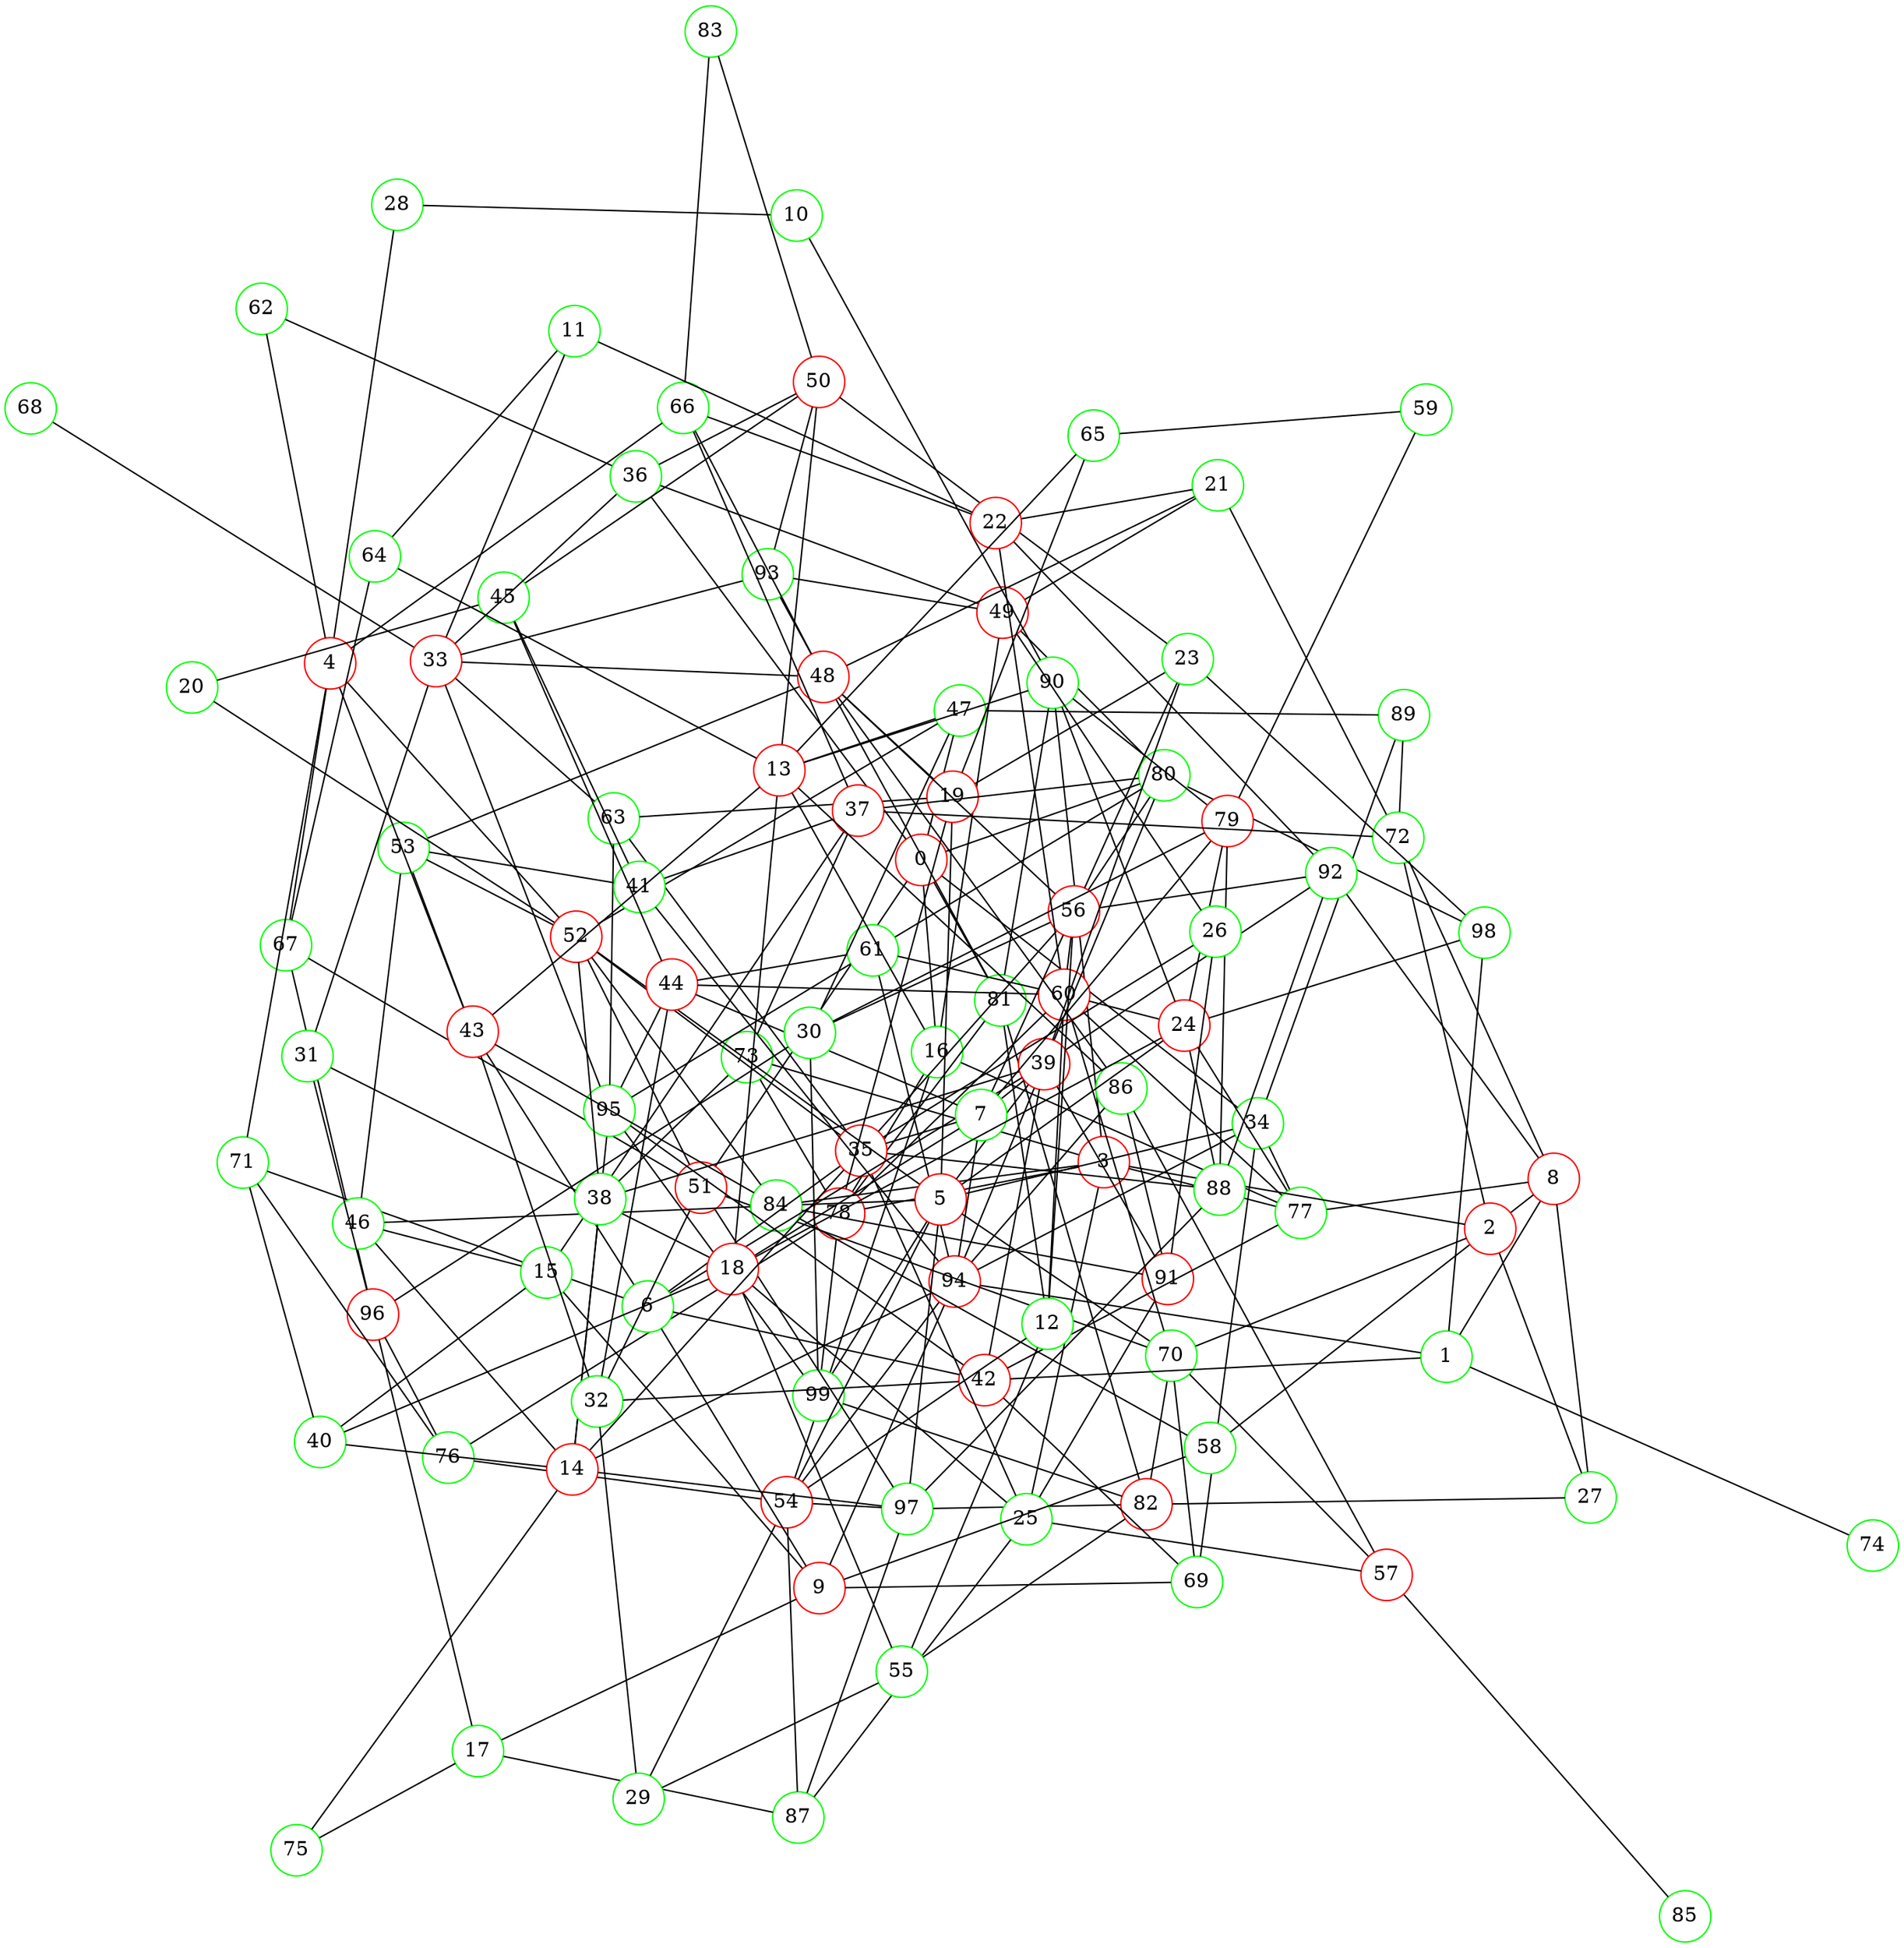 graph {
graph ["layout"="fdp"]
node ["style"="filled","fillcolor"="white","fixedsize"="true","shape"="circle"]
"0" ["color"="red"]
"16" ["color"="green"]
"49" ["color"="red"]
"80" ["color"="green"]
"98" ["color"="green"]
"93" ["color"="green"]
"54" ["color"="red"]
"97" ["color"="green"]
"87" ["color"="green"]
"76" ["color"="green"]
"96" ["color"="red"]
"78" ["color"="red"]
"81" ["color"="green"]
"82" ["color"="red"]
"99" ["color"="green"]
"90" ["color"="green"]
"94" ["color"="red"]
"77" ["color"="green"]
"34" ["color"="green"]
"69" ["color"="green"]
"70" ["color"="green"]
"89" ["color"="green"]
"51" ["color"="red"]
"67" ["color"="green"]
"52" ["color"="red"]
"84" ["color"="green"]
"91" ["color"="red"]
"53" ["color"="green"]
"36" ["color"="green"]
"50" ["color"="red"]
"83" ["color"="green"]
"62" ["color"="green"]
"47" ["color"="green"]
"1" ["color"="green"]
"8" ["color"="red"]
"72" ["color"="green"]
"58" ["color"="green"]
"27" ["color"="green"]
"92" ["color"="green"]
"42" ["color"="red"]
"95" ["color"="green"]
"74" ["color"="green"]
"2" ["color"="red"]
"3" ["color"="red"]
"25" ["color"="green"]
"35" ["color"="red"]
"56" ["color"="red"]
"60" ["color"="red"]
"61" ["color"="green"]
"88" ["color"="green"]
"63" ["color"="green"]
"57" ["color"="red"]
"85" ["color"="green"]
"86" ["color"="green"]
"73" ["color"="green"]
"4" ["color"="red"]
"66" ["color"="green"]
"71" ["color"="green"]
"43" ["color"="red"]
"28" ["color"="green"]
"5" ["color"="red"]
"19" ["color"="red"]
"48" ["color"="red"]
"65" ["color"="green"]
"23" ["color"="green"]
"39" ["color"="red"]
"24" ["color"="red"]
"79" ["color"="red"]
"6" ["color"="green"]
"9" ["color"="red"]
"17" ["color"="green"]
"75" ["color"="green"]
"15" ["color"="green"]
"37" ["color"="red"]
"41" ["color"="green"]
"45" ["color"="green"]
"40" ["color"="green"]
"46" ["color"="green"]
"7" ["color"="green"]
"18" ["color"="red"]
"55" ["color"="green"]
"31" ["color"="green"]
"33" ["color"="red"]
"68" ["color"="green"]
"44" ["color"="red"]
"10" ["color"="green"]
"11" ["color"="green"]
"64" ["color"="green"]
"22" ["color"="red"]
"12" ["color"="green"]
"13" ["color"="red"]
"14" ["color"="red"]
"38" ["color"="green"]
"20" ["color"="green"]
"21" ["color"="green"]
"26" ["color"="green"]
"29" ["color"="green"]
"32" ["color"="green"]
"30" ["color"="green"]
"59" ["color"="green"]
"0" -- "16"
"0" -- "80"
"0" -- "81"
"0" -- "34"
"0" -- "51"
"0" -- "36"
"0" -- "47"
"16" -- "49"
"16" -- "54"
"16" -- "77"
"16" -- "78"
"49" -- "80"
"49" -- "93"
"80" -- "98"
"54" -- "97"
"54" -- "87"
"54" -- "76"
"54" -- "94"
"87" -- "97"
"76" -- "96"
"76" -- "78"
"78" -- "81"
"78" -- "99"
"81" -- "82"
"81" -- "90"
"81" -- "93"
"82" -- "97"
"82" -- "99"
"34" -- "69"
"34" -- "89"
"34" -- "77"
"34" -- "94"
"69" -- "70"
"70" -- "82"
"51" -- "97"
"51" -- "67"
"51" -- "52"
"51" -- "70"
"67" -- "96"
"52" -- "84"
"52" -- "53"
"84" -- "91"
"36" -- "49"
"36" -- "50"
"36" -- "62"
"50" -- "83"
"50" -- "93"
"47" -- "52"
"47" -- "89"
"1" -- "98"
"1" -- "8"
"1" -- "42"
"1" -- "74"
"1" -- "94"
"8" -- "72"
"8" -- "58"
"8" -- "27"
"8" -- "92"
"8" -- "77"
"72" -- "89"
"58" -- "84"
"27" -- "82"
"42" -- "69"
"42" -- "77"
"42" -- "95"
"95" -- "99"
"2" -- "3"
"2" -- "70"
"2" -- "72"
"2" -- "27"
"3" -- "84"
"3" -- "25"
"3" -- "73"
"3" -- "90"
"3" -- "77"
"3" -- "78"
"25" -- "35"
"25" -- "87"
"25" -- "57"
"25" -- "91"
"35" -- "52"
"35" -- "56"
"35" -- "88"
"35" -- "63"
"56" -- "80"
"56" -- "60"
"56" -- "92"
"60" -- "70"
"60" -- "61"
"60" -- "77"
"60" -- "78"
"61" -- "80"
"61" -- "94"
"61" -- "95"
"88" -- "97"
"88" -- "92"
"63" -- "95"
"57" -- "85"
"57" -- "70"
"57" -- "86"
"86" -- "91"
"86" -- "94"
"73" -- "78"
"4" -- "66"
"4" -- "67"
"4" -- "52"
"4" -- "71"
"4" -- "43"
"4" -- "28"
"4" -- "62"
"66" -- "83"
"71" -- "76"
"43" -- "84"
"43" -- "53"
"5" -- "97"
"5" -- "34"
"5" -- "19"
"5" -- "99"
"5" -- "52"
"5" -- "84"
"5" -- "54"
"5" -- "70"
"5" -- "39"
"5" -- "24"
"19" -- "48"
"19" -- "65"
"19" -- "23"
"19" -- "78"
"19" -- "63"
"48" -- "66"
"48" -- "53"
"48" -- "86"
"48" -- "56"
"23" -- "50"
"23" -- "98"
"23" -- "39"
"23" -- "56"
"39" -- "80"
"39" -- "42"
"39" -- "91"
"39" -- "92"
"39" -- "94"
"24" -- "98"
"24" -- "88"
"24" -- "90"
"24" -- "60"
"24" -- "77"
"24" -- "79"
"79" -- "88"
"79" -- "90"
"6" -- "35"
"6" -- "39"
"6" -- "71"
"6" -- "9"
"6" -- "42"
"6" -- "43"
"9" -- "17"
"9" -- "69"
"9" -- "58"
"9" -- "94"
"9" -- "15"
"17" -- "96"
"17" -- "87"
"17" -- "75"
"15" -- "37"
"15" -- "40"
"15" -- "46"
"37" -- "80"
"37" -- "66"
"37" -- "72"
"37" -- "41"
"37" -- "73"
"41" -- "53"
"41" -- "45"
"41" -- "94"
"45" -- "50"
"40" -- "71"
"46" -- "84"
"46" -- "53"
"7" -- "18"
"7" -- "35"
"7" -- "39"
"7" -- "56"
"7" -- "44"
"7" -- "94"
"7" -- "79"
"18" -- "55"
"18" -- "24"
"18" -- "40"
"18" -- "25"
"18" -- "31"
"55" -- "82"
"31" -- "96"
"31" -- "33"
"33" -- "48"
"33" -- "36"
"33" -- "68"
"33" -- "93"
"33" -- "63"
"33" -- "95"
"44" -- "60"
"44" -- "45"
"44" -- "61"
"44" -- "95"
"10" -- "90"
"10" -- "28"
"11" -- "64"
"11" -- "33"
"11" -- "22"
"64" -- "67"
"22" -- "66"
"22" -- "60"
"22" -- "92"
"12" -- "81"
"12" -- "54"
"12" -- "55"
"12" -- "56"
"12" -- "60"
"13" -- "16"
"13" -- "64"
"13" -- "65"
"13" -- "18"
"13" -- "50"
"13" -- "86"
"13" -- "90"
"13" -- "43"
"13" -- "47"
"14" -- "97"
"14" -- "35"
"14" -- "38"
"14" -- "40"
"14" -- "75"
"14" -- "46"
"14" -- "94"
"14" -- "95"
"38" -- "52"
"38" -- "39"
"38" -- "73"
"20" -- "52"
"20" -- "45"
"21" -- "48"
"21" -- "49"
"21" -- "22"
"21" -- "72"
"26" -- "49"
"26" -- "35"
"26" -- "91"
"29" -- "32"
"29" -- "54"
"29" -- "55"
"32" -- "51"
"32" -- "42"
"32" -- "43"
"32" -- "44"
"30" -- "96"
"30" -- "99"
"30" -- "56"
"30" -- "47"
"30" -- "79"
"59" -- "65"
"59" -- "79"
}